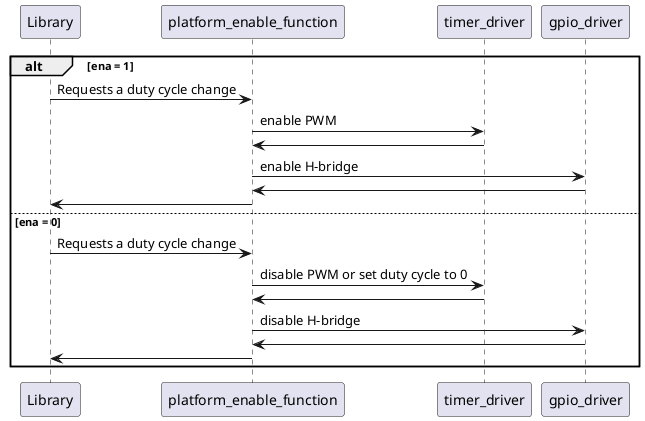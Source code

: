 @startuml inline_umlgraph_1.png
alt ena = 1
  Library -> platform_enable_function : Requests a duty cycle change
  platform_enable_function -> timer_driver : enable PWM
  platform_enable_function <- timer_driver
  platform_enable_function -> gpio_driver : enable H-bridge
  platform_enable_function <- gpio_driver
  Library <- platform_enable_function
else ena = 0
  Library -> platform_enable_function : Requests a duty cycle change
  platform_enable_function -> timer_driver : disable PWM or set duty cycle to 0
  platform_enable_function <- timer_driver
  platform_enable_function -> gpio_driver : disable H-bridge
  platform_enable_function <- gpio_driver
  Library <- platform_enable_function
end
@enduml
@startuml inline_umlgraph_3.png
Library -> platform_set_direction_function : Requests a direction change
Library <- platform_set_direction_function
@enduml
@startuml inline_umlgraph_5.png
Library -> platform_set_duty_cycle_function : Requests a duty cycle change
platform_set_duty_cycle_function -> timer_driver : change duty cycle
platform_set_duty_cycle_function <- timer_driver
Library <- platform_set_duty_cycle_function
@enduml
